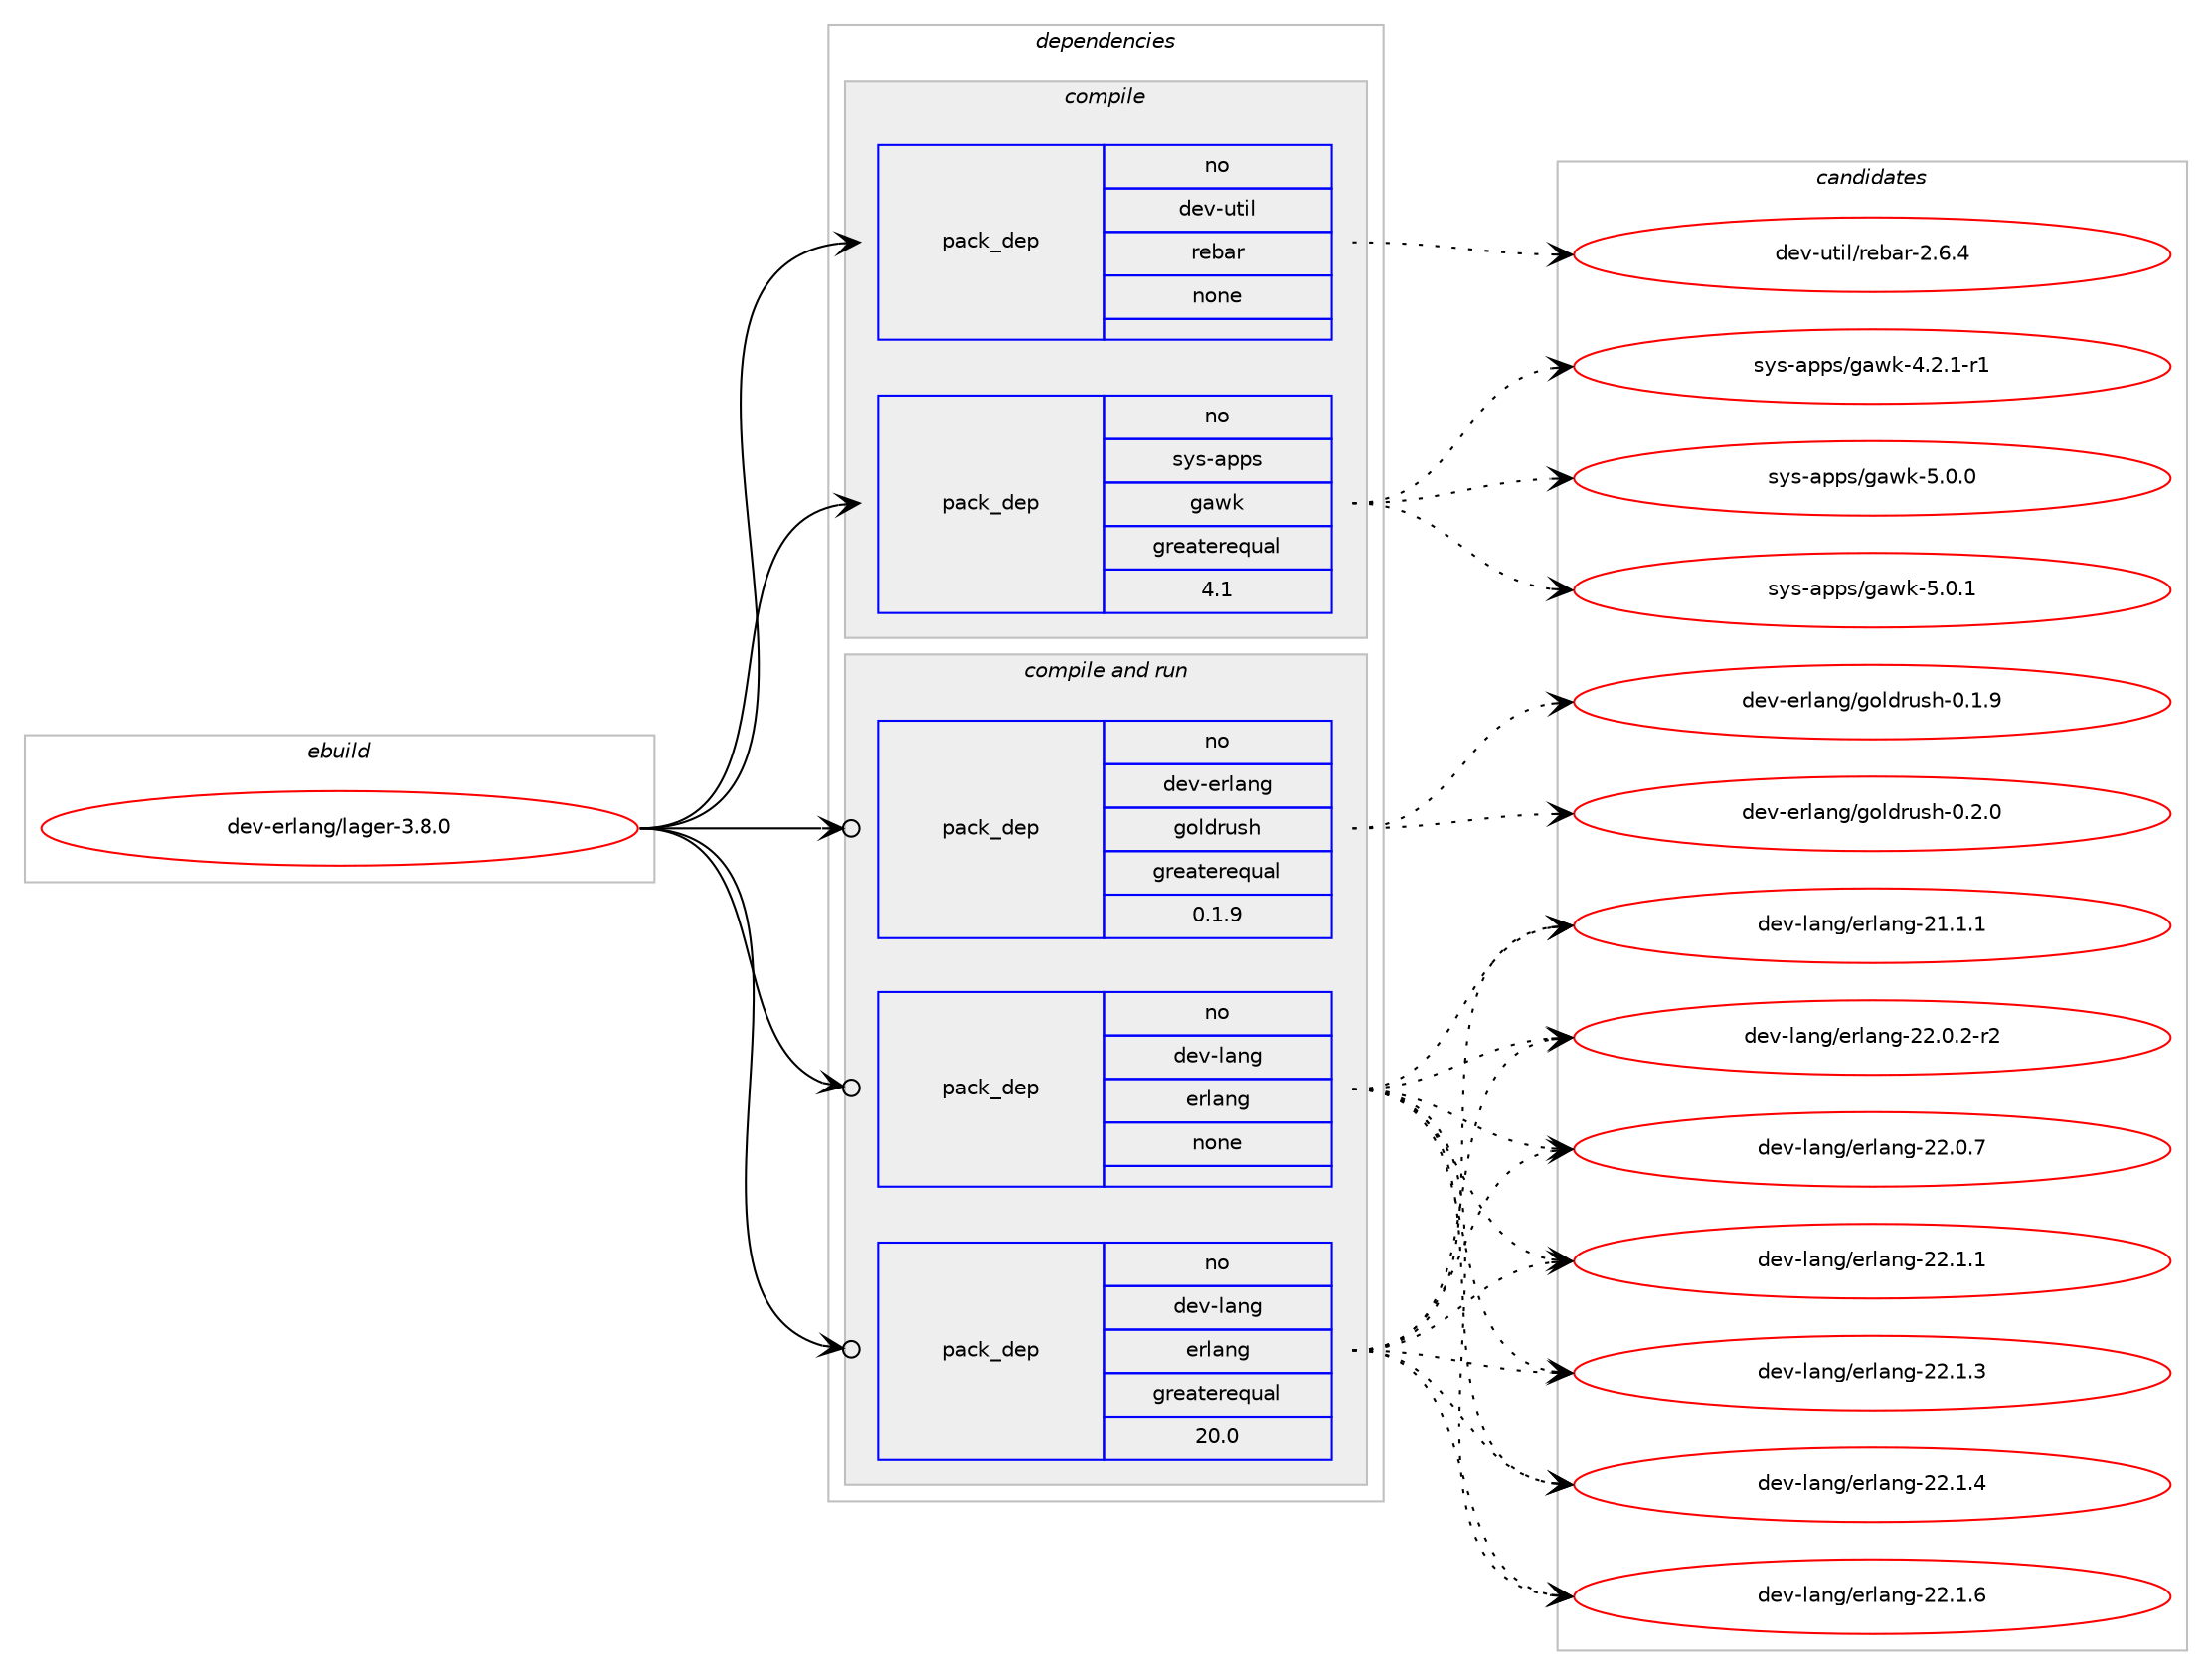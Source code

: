 digraph prolog {

# *************
# Graph options
# *************

newrank=true;
concentrate=true;
compound=true;
graph [rankdir=LR,fontname=Helvetica,fontsize=10,ranksep=1.5];#, ranksep=2.5, nodesep=0.2];
edge  [arrowhead=vee];
node  [fontname=Helvetica,fontsize=10];

# **********
# The ebuild
# **********

subgraph cluster_leftcol {
color=gray;
rank=same;
label=<<i>ebuild</i>>;
id [label="dev-erlang/lager-3.8.0", color=red, width=4, href="../dev-erlang/lager-3.8.0.svg"];
}

# ****************
# The dependencies
# ****************

subgraph cluster_midcol {
color=gray;
label=<<i>dependencies</i>>;
subgraph cluster_compile {
fillcolor="#eeeeee";
style=filled;
label=<<i>compile</i>>;
subgraph pack390398 {
dependency524604 [label=<<TABLE BORDER="0" CELLBORDER="1" CELLSPACING="0" CELLPADDING="4" WIDTH="220"><TR><TD ROWSPAN="6" CELLPADDING="30">pack_dep</TD></TR><TR><TD WIDTH="110">no</TD></TR><TR><TD>dev-util</TD></TR><TR><TD>rebar</TD></TR><TR><TD>none</TD></TR><TR><TD></TD></TR></TABLE>>, shape=none, color=blue];
}
id:e -> dependency524604:w [weight=20,style="solid",arrowhead="vee"];
subgraph pack390399 {
dependency524605 [label=<<TABLE BORDER="0" CELLBORDER="1" CELLSPACING="0" CELLPADDING="4" WIDTH="220"><TR><TD ROWSPAN="6" CELLPADDING="30">pack_dep</TD></TR><TR><TD WIDTH="110">no</TD></TR><TR><TD>sys-apps</TD></TR><TR><TD>gawk</TD></TR><TR><TD>greaterequal</TD></TR><TR><TD>4.1</TD></TR></TABLE>>, shape=none, color=blue];
}
id:e -> dependency524605:w [weight=20,style="solid",arrowhead="vee"];
}
subgraph cluster_compileandrun {
fillcolor="#eeeeee";
style=filled;
label=<<i>compile and run</i>>;
subgraph pack390400 {
dependency524606 [label=<<TABLE BORDER="0" CELLBORDER="1" CELLSPACING="0" CELLPADDING="4" WIDTH="220"><TR><TD ROWSPAN="6" CELLPADDING="30">pack_dep</TD></TR><TR><TD WIDTH="110">no</TD></TR><TR><TD>dev-erlang</TD></TR><TR><TD>goldrush</TD></TR><TR><TD>greaterequal</TD></TR><TR><TD>0.1.9</TD></TR></TABLE>>, shape=none, color=blue];
}
id:e -> dependency524606:w [weight=20,style="solid",arrowhead="odotvee"];
subgraph pack390401 {
dependency524607 [label=<<TABLE BORDER="0" CELLBORDER="1" CELLSPACING="0" CELLPADDING="4" WIDTH="220"><TR><TD ROWSPAN="6" CELLPADDING="30">pack_dep</TD></TR><TR><TD WIDTH="110">no</TD></TR><TR><TD>dev-lang</TD></TR><TR><TD>erlang</TD></TR><TR><TD>greaterequal</TD></TR><TR><TD>20.0</TD></TR></TABLE>>, shape=none, color=blue];
}
id:e -> dependency524607:w [weight=20,style="solid",arrowhead="odotvee"];
subgraph pack390402 {
dependency524608 [label=<<TABLE BORDER="0" CELLBORDER="1" CELLSPACING="0" CELLPADDING="4" WIDTH="220"><TR><TD ROWSPAN="6" CELLPADDING="30">pack_dep</TD></TR><TR><TD WIDTH="110">no</TD></TR><TR><TD>dev-lang</TD></TR><TR><TD>erlang</TD></TR><TR><TD>none</TD></TR><TR><TD></TD></TR></TABLE>>, shape=none, color=blue];
}
id:e -> dependency524608:w [weight=20,style="solid",arrowhead="odotvee"];
}
subgraph cluster_run {
fillcolor="#eeeeee";
style=filled;
label=<<i>run</i>>;
}
}

# **************
# The candidates
# **************

subgraph cluster_choices {
rank=same;
color=gray;
label=<<i>candidates</i>>;

subgraph choice390398 {
color=black;
nodesep=1;
choice10010111845117116105108471141019897114455046544652 [label="dev-util/rebar-2.6.4", color=red, width=4,href="../dev-util/rebar-2.6.4.svg"];
dependency524604:e -> choice10010111845117116105108471141019897114455046544652:w [style=dotted,weight="100"];
}
subgraph choice390399 {
color=black;
nodesep=1;
choice115121115459711211211547103971191074552465046494511449 [label="sys-apps/gawk-4.2.1-r1", color=red, width=4,href="../sys-apps/gawk-4.2.1-r1.svg"];
choice11512111545971121121154710397119107455346484648 [label="sys-apps/gawk-5.0.0", color=red, width=4,href="../sys-apps/gawk-5.0.0.svg"];
choice11512111545971121121154710397119107455346484649 [label="sys-apps/gawk-5.0.1", color=red, width=4,href="../sys-apps/gawk-5.0.1.svg"];
dependency524605:e -> choice115121115459711211211547103971191074552465046494511449:w [style=dotted,weight="100"];
dependency524605:e -> choice11512111545971121121154710397119107455346484648:w [style=dotted,weight="100"];
dependency524605:e -> choice11512111545971121121154710397119107455346484649:w [style=dotted,weight="100"];
}
subgraph choice390400 {
color=black;
nodesep=1;
choice100101118451011141089711010347103111108100114117115104454846494657 [label="dev-erlang/goldrush-0.1.9", color=red, width=4,href="../dev-erlang/goldrush-0.1.9.svg"];
choice100101118451011141089711010347103111108100114117115104454846504648 [label="dev-erlang/goldrush-0.2.0", color=red, width=4,href="../dev-erlang/goldrush-0.2.0.svg"];
dependency524606:e -> choice100101118451011141089711010347103111108100114117115104454846494657:w [style=dotted,weight="100"];
dependency524606:e -> choice100101118451011141089711010347103111108100114117115104454846504648:w [style=dotted,weight="100"];
}
subgraph choice390401 {
color=black;
nodesep=1;
choice1001011184510897110103471011141089711010345504946494649 [label="dev-lang/erlang-21.1.1", color=red, width=4,href="../dev-lang/erlang-21.1.1.svg"];
choice10010111845108971101034710111410897110103455050464846504511450 [label="dev-lang/erlang-22.0.2-r2", color=red, width=4,href="../dev-lang/erlang-22.0.2-r2.svg"];
choice1001011184510897110103471011141089711010345505046484655 [label="dev-lang/erlang-22.0.7", color=red, width=4,href="../dev-lang/erlang-22.0.7.svg"];
choice1001011184510897110103471011141089711010345505046494649 [label="dev-lang/erlang-22.1.1", color=red, width=4,href="../dev-lang/erlang-22.1.1.svg"];
choice1001011184510897110103471011141089711010345505046494651 [label="dev-lang/erlang-22.1.3", color=red, width=4,href="../dev-lang/erlang-22.1.3.svg"];
choice1001011184510897110103471011141089711010345505046494652 [label="dev-lang/erlang-22.1.4", color=red, width=4,href="../dev-lang/erlang-22.1.4.svg"];
choice1001011184510897110103471011141089711010345505046494654 [label="dev-lang/erlang-22.1.6", color=red, width=4,href="../dev-lang/erlang-22.1.6.svg"];
dependency524607:e -> choice1001011184510897110103471011141089711010345504946494649:w [style=dotted,weight="100"];
dependency524607:e -> choice10010111845108971101034710111410897110103455050464846504511450:w [style=dotted,weight="100"];
dependency524607:e -> choice1001011184510897110103471011141089711010345505046484655:w [style=dotted,weight="100"];
dependency524607:e -> choice1001011184510897110103471011141089711010345505046494649:w [style=dotted,weight="100"];
dependency524607:e -> choice1001011184510897110103471011141089711010345505046494651:w [style=dotted,weight="100"];
dependency524607:e -> choice1001011184510897110103471011141089711010345505046494652:w [style=dotted,weight="100"];
dependency524607:e -> choice1001011184510897110103471011141089711010345505046494654:w [style=dotted,weight="100"];
}
subgraph choice390402 {
color=black;
nodesep=1;
choice1001011184510897110103471011141089711010345504946494649 [label="dev-lang/erlang-21.1.1", color=red, width=4,href="../dev-lang/erlang-21.1.1.svg"];
choice10010111845108971101034710111410897110103455050464846504511450 [label="dev-lang/erlang-22.0.2-r2", color=red, width=4,href="../dev-lang/erlang-22.0.2-r2.svg"];
choice1001011184510897110103471011141089711010345505046484655 [label="dev-lang/erlang-22.0.7", color=red, width=4,href="../dev-lang/erlang-22.0.7.svg"];
choice1001011184510897110103471011141089711010345505046494649 [label="dev-lang/erlang-22.1.1", color=red, width=4,href="../dev-lang/erlang-22.1.1.svg"];
choice1001011184510897110103471011141089711010345505046494651 [label="dev-lang/erlang-22.1.3", color=red, width=4,href="../dev-lang/erlang-22.1.3.svg"];
choice1001011184510897110103471011141089711010345505046494652 [label="dev-lang/erlang-22.1.4", color=red, width=4,href="../dev-lang/erlang-22.1.4.svg"];
choice1001011184510897110103471011141089711010345505046494654 [label="dev-lang/erlang-22.1.6", color=red, width=4,href="../dev-lang/erlang-22.1.6.svg"];
dependency524608:e -> choice1001011184510897110103471011141089711010345504946494649:w [style=dotted,weight="100"];
dependency524608:e -> choice10010111845108971101034710111410897110103455050464846504511450:w [style=dotted,weight="100"];
dependency524608:e -> choice1001011184510897110103471011141089711010345505046484655:w [style=dotted,weight="100"];
dependency524608:e -> choice1001011184510897110103471011141089711010345505046494649:w [style=dotted,weight="100"];
dependency524608:e -> choice1001011184510897110103471011141089711010345505046494651:w [style=dotted,weight="100"];
dependency524608:e -> choice1001011184510897110103471011141089711010345505046494652:w [style=dotted,weight="100"];
dependency524608:e -> choice1001011184510897110103471011141089711010345505046494654:w [style=dotted,weight="100"];
}
}

}
